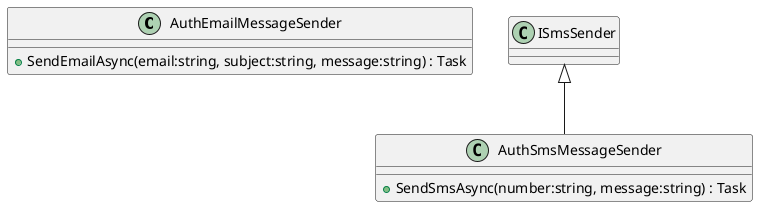 @startuml
class AuthEmailMessageSender {
    + SendEmailAsync(email:string, subject:string, message:string) : Task
}
class AuthSmsMessageSender {
    + SendSmsAsync(number:string, message:string) : Task
}
ISmsSender <|-- AuthSmsMessageSender
@enduml
